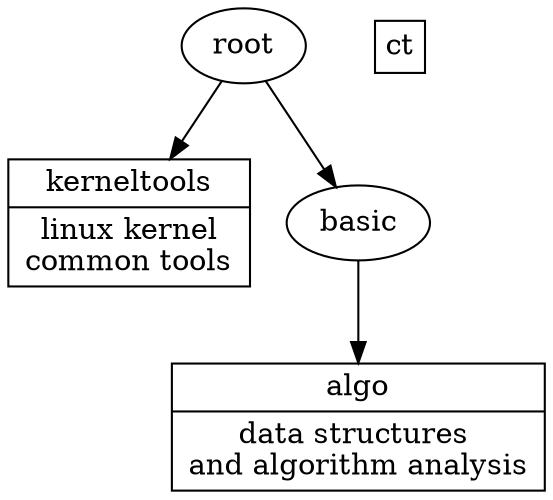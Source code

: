 digraph RULE {

	subgraph global_list {
		node [color = gray, style = filled];
		/* here list the global variable */
	}

	subgraph record {
		node [shape = record];
		/* here describe the data struct */
		algo [label = "{algo|data structures \nand algorithm analysis}"];
		kerneltools [label = "{kerneltools|linux kernel\ncommon tools}"];
	};

	subgraph table {
		node [shape = none, margin = 0];
		/* here describe the data struct */

		_name [label = <<table border="0" cellborder="1" cellspacing="0" cellpadding="4">
			<tr><td>ct</td></tr>
			</table>>];
	}

	subgraph tip {
		/* here list the long tip text */
	}

	subgraph point {
		node [shape = point];
		/* here describe dot connection */
	}

	/* here describe relation */

	root -> basic;
	
	basic -> algo;

	root -> kerneltools;

}
